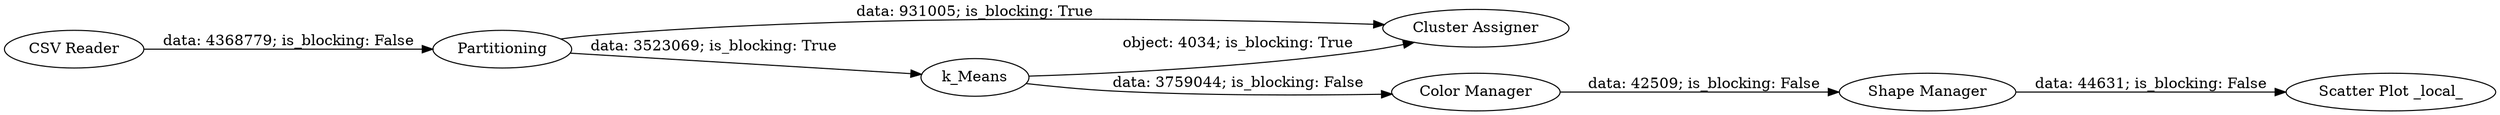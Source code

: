 digraph {
	"7009882240652171705_4" [label=Partitioning]
	"7009882240652171705_5" [label="Cluster Assigner"]
	"7009882240652171705_3" [label=k_Means]
	"7009882240652171705_1" [label="CSV Reader"]
	"7009882240652171705_7" [label="Shape Manager"]
	"7009882240652171705_6" [label="Color Manager"]
	"7009882240652171705_8" [label="Scatter Plot _local_"]
	"7009882240652171705_1" -> "7009882240652171705_4" [label="data: 4368779; is_blocking: False"]
	"7009882240652171705_3" -> "7009882240652171705_5" [label="object: 4034; is_blocking: True"]
	"7009882240652171705_6" -> "7009882240652171705_7" [label="data: 42509; is_blocking: False"]
	"7009882240652171705_3" -> "7009882240652171705_6" [label="data: 3759044; is_blocking: False"]
	"7009882240652171705_4" -> "7009882240652171705_5" [label="data: 931005; is_blocking: True"]
	"7009882240652171705_7" -> "7009882240652171705_8" [label="data: 44631; is_blocking: False"]
	"7009882240652171705_4" -> "7009882240652171705_3" [label="data: 3523069; is_blocking: True"]
	rankdir=LR
}

